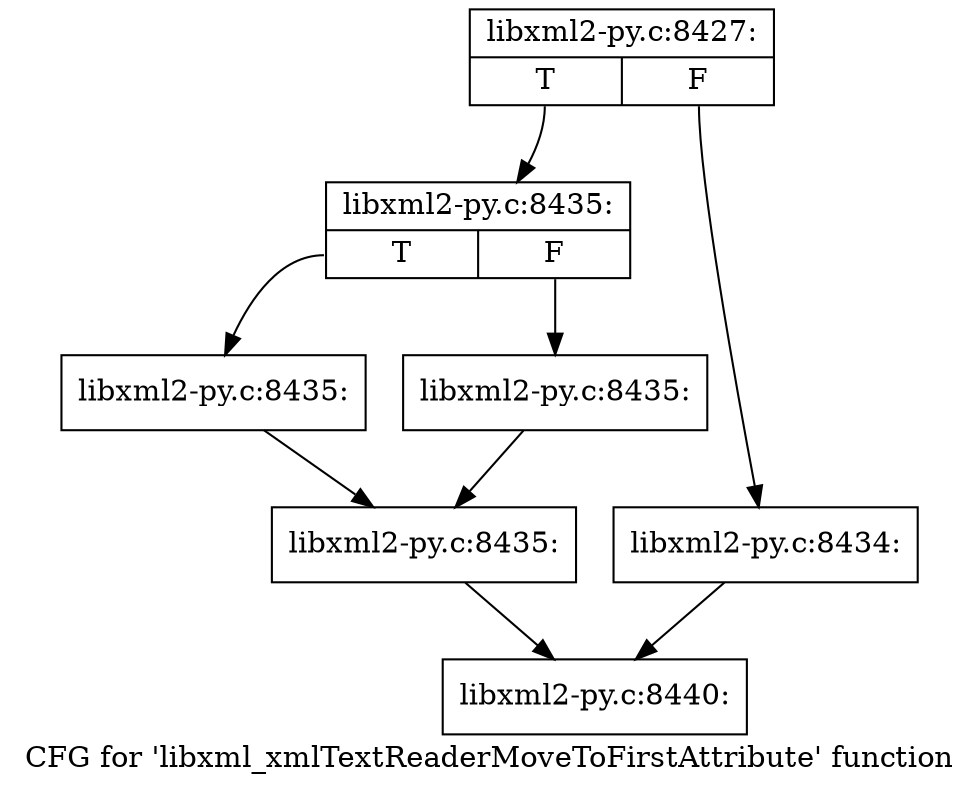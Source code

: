 digraph "CFG for 'libxml_xmlTextReaderMoveToFirstAttribute' function" {
	label="CFG for 'libxml_xmlTextReaderMoveToFirstAttribute' function";

	Node0x3fd9070 [shape=record,label="{libxml2-py.c:8427:|{<s0>T|<s1>F}}"];
	Node0x3fd9070:s0 -> Node0x3fdd770;
	Node0x3fd9070:s1 -> Node0x3fdd720;
	Node0x3fdd720 [shape=record,label="{libxml2-py.c:8434:}"];
	Node0x3fdd720 -> Node0x3fdc070;
	Node0x3fdd770 [shape=record,label="{libxml2-py.c:8435:|{<s0>T|<s1>F}}"];
	Node0x3fdd770:s0 -> Node0x3fddfa0;
	Node0x3fdd770:s1 -> Node0x3fddff0;
	Node0x3fddfa0 [shape=record,label="{libxml2-py.c:8435:}"];
	Node0x3fddfa0 -> Node0x3fde040;
	Node0x3fddff0 [shape=record,label="{libxml2-py.c:8435:}"];
	Node0x3fddff0 -> Node0x3fde040;
	Node0x3fde040 [shape=record,label="{libxml2-py.c:8435:}"];
	Node0x3fde040 -> Node0x3fdc070;
	Node0x3fdc070 [shape=record,label="{libxml2-py.c:8440:}"];
}
